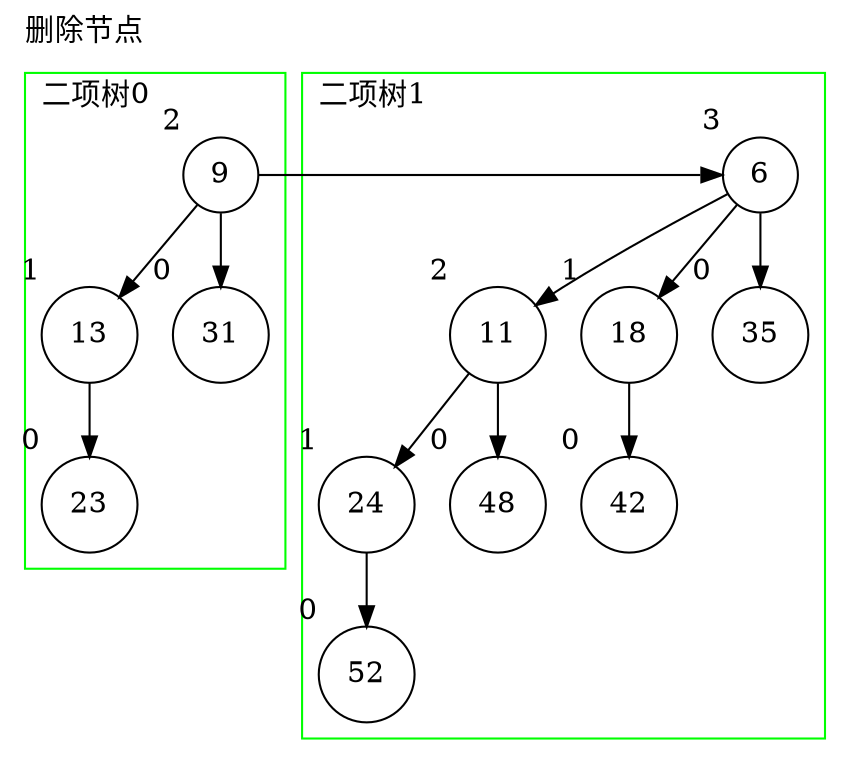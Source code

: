 digraph g{
node[shape=circle];
label="删除节点";
labeljust=l;
labelloc=t;
subgraph cluster_0 {
pencolor=green;label="二项树0";
n291[label=9, xlabel=2];
n292[label=13, xlabel=1];
n291->n292;
n293[label=31, xlabel=0];
n291->n293[weight=100];
n294[label=23, xlabel=0];
n292->n294[weight=100];
}
subgraph cluster_1 {
pencolor=green;label="二项树1";
n295[label=6, xlabel=3];
n296[label=11, xlabel=2];
n295->n296;
n297[label=18, xlabel=1];
n295->n297;
n298[label=35, xlabel=0];
n295->n298[weight=100];
n299[label=42, xlabel=0];
n297->n299[weight=100];
n300[label=24, xlabel=1];
n296->n300;
n301[label=48, xlabel=0];
n296->n301[weight=100];
n302[label=52, xlabel=0];
n300->n302[weight=100];
}
n291->n295[constraint=false];
}
